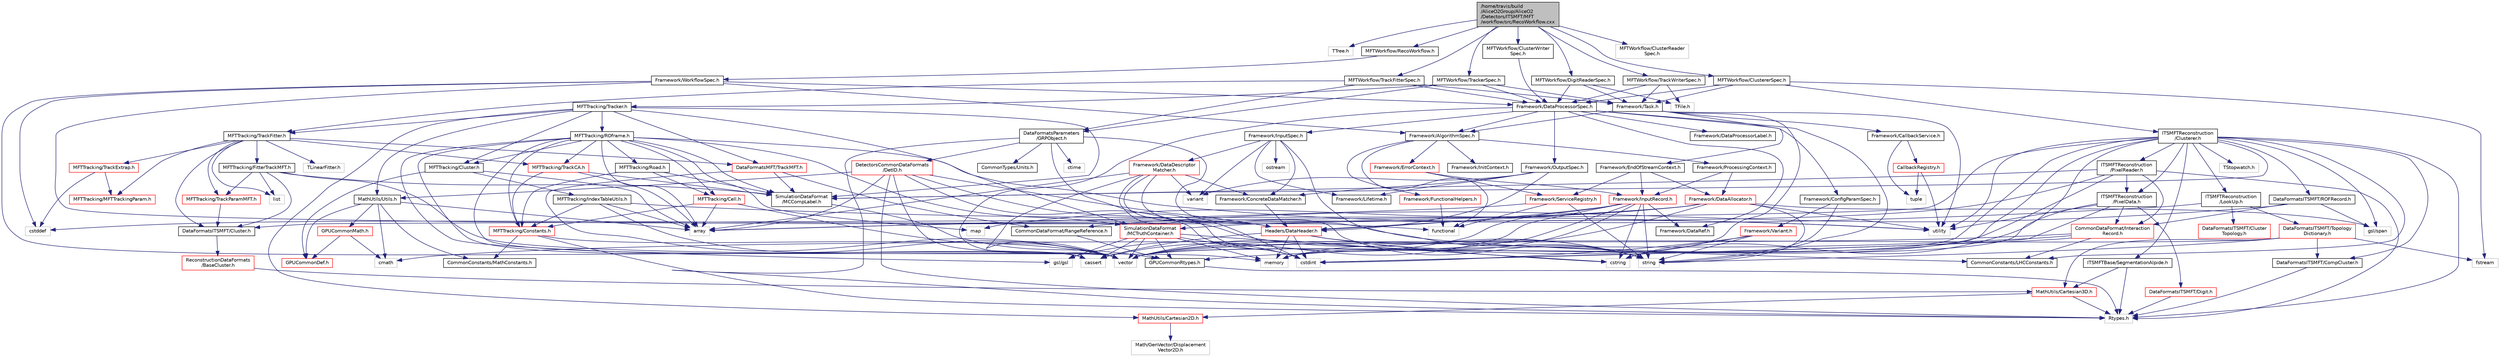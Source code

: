 digraph "/home/travis/build/AliceO2Group/AliceO2/Detectors/ITSMFT/MFT/workflow/src/RecoWorkflow.cxx"
{
 // INTERACTIVE_SVG=YES
  bgcolor="transparent";
  edge [fontname="Helvetica",fontsize="10",labelfontname="Helvetica",labelfontsize="10"];
  node [fontname="Helvetica",fontsize="10",shape=record];
  Node0 [label="/home/travis/build\l/AliceO2Group/AliceO2\l/Detectors/ITSMFT/MFT\l/workflow/src/RecoWorkflow.cxx",height=0.2,width=0.4,color="black", fillcolor="grey75", style="filled", fontcolor="black"];
  Node0 -> Node1 [color="midnightblue",fontsize="10",style="solid",fontname="Helvetica"];
  Node1 [label="TTree.h",height=0.2,width=0.4,color="grey75"];
  Node0 -> Node2 [color="midnightblue",fontsize="10",style="solid",fontname="Helvetica"];
  Node2 [label="MFTWorkflow/RecoWorkflow.h",height=0.2,width=0.4,color="black",URL="$da/d40/ITSMFT_2MFT_2workflow_2include_2MFTWorkflow_2RecoWorkflow_8h.html"];
  Node2 -> Node3 [color="midnightblue",fontsize="10",style="solid",fontname="Helvetica"];
  Node3 [label="Framework/WorkflowSpec.h",height=0.2,width=0.4,color="black",URL="$df/da1/WorkflowSpec_8h.html"];
  Node3 -> Node4 [color="midnightblue",fontsize="10",style="solid",fontname="Helvetica"];
  Node4 [label="Framework/DataProcessorSpec.h",height=0.2,width=0.4,color="black",URL="$d0/df4/DataProcessorSpec_8h.html"];
  Node4 -> Node5 [color="midnightblue",fontsize="10",style="solid",fontname="Helvetica"];
  Node5 [label="Framework/AlgorithmSpec.h",height=0.2,width=0.4,color="black",URL="$d0/d14/AlgorithmSpec_8h.html"];
  Node5 -> Node6 [color="midnightblue",fontsize="10",style="solid",fontname="Helvetica"];
  Node6 [label="Framework/ProcessingContext.h",height=0.2,width=0.4,color="black",URL="$de/d6a/ProcessingContext_8h.html"];
  Node6 -> Node7 [color="midnightblue",fontsize="10",style="solid",fontname="Helvetica"];
  Node7 [label="Framework/InputRecord.h",height=0.2,width=0.4,color="red",URL="$d6/d5c/InputRecord_8h.html"];
  Node7 -> Node8 [color="midnightblue",fontsize="10",style="solid",fontname="Helvetica"];
  Node8 [label="Framework/DataRef.h",height=0.2,width=0.4,color="black",URL="$d5/dfb/DataRef_8h.html"];
  Node7 -> Node47 [color="midnightblue",fontsize="10",style="solid",fontname="Helvetica"];
  Node47 [label="Headers/DataHeader.h",height=0.2,width=0.4,color="red",URL="$dc/dcd/DataHeader_8h.html"];
  Node47 -> Node48 [color="midnightblue",fontsize="10",style="solid",fontname="Helvetica"];
  Node48 [label="cstdint",height=0.2,width=0.4,color="grey75"];
  Node47 -> Node19 [color="midnightblue",fontsize="10",style="solid",fontname="Helvetica"];
  Node19 [label="memory",height=0.2,width=0.4,color="grey75"];
  Node47 -> Node49 [color="midnightblue",fontsize="10",style="solid",fontname="Helvetica"];
  Node49 [label="cassert",height=0.2,width=0.4,color="grey75"];
  Node47 -> Node50 [color="midnightblue",fontsize="10",style="solid",fontname="Helvetica"];
  Node50 [label="cstring",height=0.2,width=0.4,color="grey75"];
  Node47 -> Node53 [color="midnightblue",fontsize="10",style="solid",fontname="Helvetica"];
  Node53 [label="string",height=0.2,width=0.4,color="grey75"];
  Node7 -> Node30 [color="midnightblue",fontsize="10",style="solid",fontname="Helvetica"];
  Node30 [label="gsl/gsl",height=0.2,width=0.4,color="grey75"];
  Node7 -> Node53 [color="midnightblue",fontsize="10",style="solid",fontname="Helvetica"];
  Node7 -> Node26 [color="midnightblue",fontsize="10",style="solid",fontname="Helvetica"];
  Node26 [label="vector",height=0.2,width=0.4,color="grey75"];
  Node7 -> Node50 [color="midnightblue",fontsize="10",style="solid",fontname="Helvetica"];
  Node7 -> Node49 [color="midnightblue",fontsize="10",style="solid",fontname="Helvetica"];
  Node7 -> Node19 [color="midnightblue",fontsize="10",style="solid",fontname="Helvetica"];
  Node6 -> Node91 [color="midnightblue",fontsize="10",style="solid",fontname="Helvetica"];
  Node91 [label="Framework/DataAllocator.h",height=0.2,width=0.4,color="red",URL="$d1/d28/DataAllocator_8h.html"];
  Node91 -> Node47 [color="midnightblue",fontsize="10",style="solid",fontname="Helvetica"];
  Node91 -> Node18 [color="midnightblue",fontsize="10",style="solid",fontname="Helvetica"];
  Node18 [label="gsl/span",height=0.2,width=0.4,color="grey75"];
  Node91 -> Node26 [color="midnightblue",fontsize="10",style="solid",fontname="Helvetica"];
  Node91 -> Node35 [color="midnightblue",fontsize="10",style="solid",fontname="Helvetica"];
  Node35 [label="map",height=0.2,width=0.4,color="grey75"];
  Node91 -> Node53 [color="midnightblue",fontsize="10",style="solid",fontname="Helvetica"];
  Node91 -> Node32 [color="midnightblue",fontsize="10",style="solid",fontname="Helvetica"];
  Node32 [label="utility",height=0.2,width=0.4,color="grey75"];
  Node91 -> Node86 [color="midnightblue",fontsize="10",style="solid",fontname="Helvetica"];
  Node86 [label="cstddef",height=0.2,width=0.4,color="grey75"];
  Node5 -> Node107 [color="midnightblue",fontsize="10",style="solid",fontname="Helvetica"];
  Node107 [label="Framework/ErrorContext.h",height=0.2,width=0.4,color="red",URL="$d7/dad/ErrorContext_8h.html"];
  Node107 -> Node7 [color="midnightblue",fontsize="10",style="solid",fontname="Helvetica"];
  Node107 -> Node108 [color="midnightblue",fontsize="10",style="solid",fontname="Helvetica"];
  Node108 [label="Framework/ServiceRegistry.h",height=0.2,width=0.4,color="red",URL="$d8/d17/ServiceRegistry_8h.html"];
  Node108 -> Node33 [color="midnightblue",fontsize="10",style="solid",fontname="Helvetica"];
  Node33 [label="array",height=0.2,width=0.4,color="grey75"];
  Node108 -> Node85 [color="midnightblue",fontsize="10",style="solid",fontname="Helvetica"];
  Node85 [label="functional",height=0.2,width=0.4,color="grey75"];
  Node108 -> Node53 [color="midnightblue",fontsize="10",style="solid",fontname="Helvetica"];
  Node5 -> Node112 [color="midnightblue",fontsize="10",style="solid",fontname="Helvetica"];
  Node112 [label="Framework/InitContext.h",height=0.2,width=0.4,color="black",URL="$d4/d2b/InitContext_8h.html"];
  Node5 -> Node113 [color="midnightblue",fontsize="10",style="solid",fontname="Helvetica"];
  Node113 [label="Framework/FunctionalHelpers.h",height=0.2,width=0.4,color="red",URL="$de/d9b/FunctionalHelpers_8h.html"];
  Node113 -> Node85 [color="midnightblue",fontsize="10",style="solid",fontname="Helvetica"];
  Node5 -> Node85 [color="midnightblue",fontsize="10",style="solid",fontname="Helvetica"];
  Node4 -> Node115 [color="midnightblue",fontsize="10",style="solid",fontname="Helvetica"];
  Node115 [label="Framework/ConfigParamSpec.h",height=0.2,width=0.4,color="black",URL="$d0/d1c/ConfigParamSpec_8h.html"];
  Node115 -> Node116 [color="midnightblue",fontsize="10",style="solid",fontname="Helvetica"];
  Node116 [label="Framework/Variant.h",height=0.2,width=0.4,color="red",URL="$de/d56/Variant_8h.html"];
  Node116 -> Node50 [color="midnightblue",fontsize="10",style="solid",fontname="Helvetica"];
  Node116 -> Node48 [color="midnightblue",fontsize="10",style="solid",fontname="Helvetica"];
  Node116 -> Node53 [color="midnightblue",fontsize="10",style="solid",fontname="Helvetica"];
  Node115 -> Node53 [color="midnightblue",fontsize="10",style="solid",fontname="Helvetica"];
  Node4 -> Node120 [color="midnightblue",fontsize="10",style="solid",fontname="Helvetica"];
  Node120 [label="Framework/DataProcessorLabel.h",height=0.2,width=0.4,color="black",URL="$d1/df2/DataProcessorLabel_8h.html"];
  Node4 -> Node8 [color="midnightblue",fontsize="10",style="solid",fontname="Helvetica"];
  Node4 -> Node59 [color="midnightblue",fontsize="10",style="solid",fontname="Helvetica"];
  Node59 [label="Framework/InputSpec.h",height=0.2,width=0.4,color="black",URL="$d5/d3f/InputSpec_8h.html"];
  Node59 -> Node56 [color="midnightblue",fontsize="10",style="solid",fontname="Helvetica"];
  Node56 [label="Framework/Lifetime.h",height=0.2,width=0.4,color="black",URL="$dc/dca/Lifetime_8h.html"];
  Node59 -> Node57 [color="midnightblue",fontsize="10",style="solid",fontname="Helvetica"];
  Node57 [label="Framework/ConcreteDataMatcher.h",height=0.2,width=0.4,color="black",URL="$d0/d1b/ConcreteDataMatcher_8h.html"];
  Node57 -> Node47 [color="midnightblue",fontsize="10",style="solid",fontname="Helvetica"];
  Node59 -> Node60 [color="midnightblue",fontsize="10",style="solid",fontname="Helvetica"];
  Node60 [label="Framework/DataDescriptor\lMatcher.h",height=0.2,width=0.4,color="red",URL="$d3/da3/DataDescriptorMatcher_8h.html"];
  Node60 -> Node57 [color="midnightblue",fontsize="10",style="solid",fontname="Helvetica"];
  Node60 -> Node47 [color="midnightblue",fontsize="10",style="solid",fontname="Helvetica"];
  Node60 -> Node33 [color="midnightblue",fontsize="10",style="solid",fontname="Helvetica"];
  Node60 -> Node48 [color="midnightblue",fontsize="10",style="solid",fontname="Helvetica"];
  Node60 -> Node53 [color="midnightblue",fontsize="10",style="solid",fontname="Helvetica"];
  Node60 -> Node58 [color="midnightblue",fontsize="10",style="solid",fontname="Helvetica"];
  Node58 [label="variant",height=0.2,width=0.4,color="grey75"];
  Node60 -> Node26 [color="midnightblue",fontsize="10",style="solid",fontname="Helvetica"];
  Node59 -> Node53 [color="midnightblue",fontsize="10",style="solid",fontname="Helvetica"];
  Node59 -> Node77 [color="midnightblue",fontsize="10",style="solid",fontname="Helvetica"];
  Node77 [label="ostream",height=0.2,width=0.4,color="grey75"];
  Node59 -> Node58 [color="midnightblue",fontsize="10",style="solid",fontname="Helvetica"];
  Node4 -> Node46 [color="midnightblue",fontsize="10",style="solid",fontname="Helvetica"];
  Node46 [label="Framework/OutputSpec.h",height=0.2,width=0.4,color="black",URL="$db/d2d/OutputSpec_8h.html"];
  Node46 -> Node47 [color="midnightblue",fontsize="10",style="solid",fontname="Helvetica"];
  Node46 -> Node56 [color="midnightblue",fontsize="10",style="solid",fontname="Helvetica"];
  Node46 -> Node57 [color="midnightblue",fontsize="10",style="solid",fontname="Helvetica"];
  Node46 -> Node58 [color="midnightblue",fontsize="10",style="solid",fontname="Helvetica"];
  Node4 -> Node53 [color="midnightblue",fontsize="10",style="solid",fontname="Helvetica"];
  Node4 -> Node26 [color="midnightblue",fontsize="10",style="solid",fontname="Helvetica"];
  Node3 -> Node5 [color="midnightblue",fontsize="10",style="solid",fontname="Helvetica"];
  Node3 -> Node26 [color="midnightblue",fontsize="10",style="solid",fontname="Helvetica"];
  Node3 -> Node85 [color="midnightblue",fontsize="10",style="solid",fontname="Helvetica"];
  Node3 -> Node86 [color="midnightblue",fontsize="10",style="solid",fontname="Helvetica"];
  Node0 -> Node121 [color="midnightblue",fontsize="10",style="solid",fontname="Helvetica"];
  Node121 [label="MFTWorkflow/DigitReaderSpec.h",height=0.2,width=0.4,color="black",URL="$dd/d1c/ITSMFT_2MFT_2workflow_2include_2MFTWorkflow_2DigitReaderSpec_8h.html"];
  Node121 -> Node122 [color="midnightblue",fontsize="10",style="solid",fontname="Helvetica"];
  Node122 [label="TFile.h",height=0.2,width=0.4,color="grey75"];
  Node121 -> Node4 [color="midnightblue",fontsize="10",style="solid",fontname="Helvetica"];
  Node121 -> Node123 [color="midnightblue",fontsize="10",style="solid",fontname="Helvetica"];
  Node123 [label="Framework/Task.h",height=0.2,width=0.4,color="black",URL="$df/d4f/Task_8h.html"];
  Node123 -> Node5 [color="midnightblue",fontsize="10",style="solid",fontname="Helvetica"];
  Node123 -> Node124 [color="midnightblue",fontsize="10",style="solid",fontname="Helvetica"];
  Node124 [label="Framework/CallbackService.h",height=0.2,width=0.4,color="black",URL="$d9/d7f/CallbackService_8h.html"];
  Node124 -> Node125 [color="midnightblue",fontsize="10",style="solid",fontname="Helvetica"];
  Node125 [label="CallbackRegistry.h",height=0.2,width=0.4,color="red",URL="$d7/d3e/CallbackRegistry_8h.html",tooltip="A generic registry for callbacks. "];
  Node125 -> Node126 [color="midnightblue",fontsize="10",style="solid",fontname="Helvetica"];
  Node126 [label="tuple",height=0.2,width=0.4,color="grey75"];
  Node125 -> Node32 [color="midnightblue",fontsize="10",style="solid",fontname="Helvetica"];
  Node124 -> Node126 [color="midnightblue",fontsize="10",style="solid",fontname="Helvetica"];
  Node123 -> Node127 [color="midnightblue",fontsize="10",style="solid",fontname="Helvetica"];
  Node127 [label="Framework/EndOfStreamContext.h",height=0.2,width=0.4,color="black",URL="$d0/d77/EndOfStreamContext_8h.html"];
  Node127 -> Node7 [color="midnightblue",fontsize="10",style="solid",fontname="Helvetica"];
  Node127 -> Node108 [color="midnightblue",fontsize="10",style="solid",fontname="Helvetica"];
  Node127 -> Node91 [color="midnightblue",fontsize="10",style="solid",fontname="Helvetica"];
  Node123 -> Node32 [color="midnightblue",fontsize="10",style="solid",fontname="Helvetica"];
  Node123 -> Node19 [color="midnightblue",fontsize="10",style="solid",fontname="Helvetica"];
  Node0 -> Node128 [color="midnightblue",fontsize="10",style="solid",fontname="Helvetica"];
  Node128 [label="MFTWorkflow/ClustererSpec.h",height=0.2,width=0.4,color="black",URL="$d4/d5e/ITSMFT_2MFT_2workflow_2include_2MFTWorkflow_2ClustererSpec_8h.html"];
  Node128 -> Node129 [color="midnightblue",fontsize="10",style="solid",fontname="Helvetica"];
  Node129 [label="fstream",height=0.2,width=0.4,color="grey75"];
  Node128 -> Node4 [color="midnightblue",fontsize="10",style="solid",fontname="Helvetica"];
  Node128 -> Node123 [color="midnightblue",fontsize="10",style="solid",fontname="Helvetica"];
  Node128 -> Node130 [color="midnightblue",fontsize="10",style="solid",fontname="Helvetica"];
  Node130 [label="ITSMFTReconstruction\l/Clusterer.h",height=0.2,width=0.4,color="black",URL="$d6/d04/ITSMFT_2common_2reconstruction_2include_2ITSMFTReconstruction_2Clusterer_8h.html"];
  Node130 -> Node32 [color="midnightblue",fontsize="10",style="solid",fontname="Helvetica"];
  Node130 -> Node26 [color="midnightblue",fontsize="10",style="solid",fontname="Helvetica"];
  Node130 -> Node50 [color="midnightblue",fontsize="10",style="solid",fontname="Helvetica"];
  Node130 -> Node19 [color="midnightblue",fontsize="10",style="solid",fontname="Helvetica"];
  Node130 -> Node18 [color="midnightblue",fontsize="10",style="solid",fontname="Helvetica"];
  Node130 -> Node131 [color="midnightblue",fontsize="10",style="solid",fontname="Helvetica"];
  Node131 [label="ITSMFTBase/SegmentationAlpide.h",height=0.2,width=0.4,color="black",URL="$d3/dba/SegmentationAlpide_8h.html",tooltip="Definition of the SegmentationAlpide class. "];
  Node131 -> Node132 [color="midnightblue",fontsize="10",style="solid",fontname="Helvetica"];
  Node132 [label="Rtypes.h",height=0.2,width=0.4,color="grey75"];
  Node131 -> Node133 [color="midnightblue",fontsize="10",style="solid",fontname="Helvetica"];
  Node133 [label="MathUtils/Cartesian3D.h",height=0.2,width=0.4,color="red",URL="$dd/d76/Cartesian3D_8h.html"];
  Node133 -> Node132 [color="midnightblue",fontsize="10",style="solid",fontname="Helvetica"];
  Node133 -> Node140 [color="midnightblue",fontsize="10",style="solid",fontname="Helvetica"];
  Node140 [label="MathUtils/Cartesian2D.h",height=0.2,width=0.4,color="red",URL="$d2/dd0/Cartesian2D_8h.html"];
  Node140 -> Node141 [color="midnightblue",fontsize="10",style="solid",fontname="Helvetica"];
  Node141 [label="Math/GenVector/Displacement\lVector2D.h",height=0.2,width=0.4,color="grey75"];
  Node130 -> Node143 [color="midnightblue",fontsize="10",style="solid",fontname="Helvetica"];
  Node143 [label="DataFormatsITSMFT/Cluster.h",height=0.2,width=0.4,color="black",URL="$d1/d62/DataFormats_2Detectors_2ITSMFT_2common_2include_2DataFormatsITSMFT_2Cluster_8h.html"];
  Node143 -> Node144 [color="midnightblue",fontsize="10",style="solid",fontname="Helvetica"];
  Node144 [label="ReconstructionDataFormats\l/BaseCluster.h",height=0.2,width=0.4,color="red",URL="$d4/de2/BaseCluster_8h.html"];
  Node144 -> Node133 [color="midnightblue",fontsize="10",style="solid",fontname="Helvetica"];
  Node130 -> Node161 [color="midnightblue",fontsize="10",style="solid",fontname="Helvetica"];
  Node161 [label="DataFormatsITSMFT/CompCluster.h",height=0.2,width=0.4,color="black",URL="$df/de4/CompCluster_8h.html",tooltip="Definition of the ITSMFT compact cluster. "];
  Node161 -> Node132 [color="midnightblue",fontsize="10",style="solid",fontname="Helvetica"];
  Node130 -> Node162 [color="midnightblue",fontsize="10",style="solid",fontname="Helvetica"];
  Node162 [label="DataFormatsITSMFT/ROFRecord.h",height=0.2,width=0.4,color="black",URL="$d0/dc6/ITSMFT_2common_2include_2DataFormatsITSMFT_2ROFRecord_8h.html"];
  Node162 -> Node163 [color="midnightblue",fontsize="10",style="solid",fontname="Helvetica"];
  Node163 [label="CommonDataFormat/RangeReference.h",height=0.2,width=0.4,color="black",URL="$de/d64/RangeReference_8h.html",tooltip="Class to refer to the 1st entry and N elements of some group in the continuous container. "];
  Node163 -> Node152 [color="midnightblue",fontsize="10",style="solid",fontname="Helvetica"];
  Node152 [label="GPUCommonRtypes.h",height=0.2,width=0.4,color="black",URL="$d2/d45/GPUCommonRtypes_8h.html"];
  Node152 -> Node132 [color="midnightblue",fontsize="10",style="solid",fontname="Helvetica"];
  Node162 -> Node164 [color="midnightblue",fontsize="10",style="solid",fontname="Helvetica"];
  Node164 [label="CommonDataFormat/Interaction\lRecord.h",height=0.2,width=0.4,color="red",URL="$d9/d80/InteractionRecord_8h.html"];
  Node164 -> Node152 [color="midnightblue",fontsize="10",style="solid",fontname="Helvetica"];
  Node164 -> Node155 [color="midnightblue",fontsize="10",style="solid",fontname="Helvetica"];
  Node155 [label="cmath",height=0.2,width=0.4,color="grey75"];
  Node164 -> Node48 [color="midnightblue",fontsize="10",style="solid",fontname="Helvetica"];
  Node164 -> Node165 [color="midnightblue",fontsize="10",style="solid",fontname="Helvetica"];
  Node165 [label="CommonConstants/LHCConstants.h",height=0.2,width=0.4,color="black",URL="$d4/dc6/LHCConstants_8h.html",tooltip="Header to collect LHC related constants. "];
  Node162 -> Node18 [color="midnightblue",fontsize="10",style="solid",fontname="Helvetica"];
  Node130 -> Node166 [color="midnightblue",fontsize="10",style="solid",fontname="Helvetica"];
  Node166 [label="ITSMFTReconstruction\l/PixelReader.h",height=0.2,width=0.4,color="black",URL="$df/d2e/PixelReader_8h.html",tooltip="Abstract class for Alpide data reader class. "];
  Node166 -> Node132 [color="midnightblue",fontsize="10",style="solid",fontname="Helvetica"];
  Node166 -> Node167 [color="midnightblue",fontsize="10",style="solid",fontname="Helvetica"];
  Node167 [label="ITSMFTReconstruction\l/PixelData.h",height=0.2,width=0.4,color="black",URL="$da/d8d/PixelData_8h.html",tooltip="Transient data classes for single pixel and set of pixels from current chip. "];
  Node167 -> Node168 [color="midnightblue",fontsize="10",style="solid",fontname="Helvetica"];
  Node168 [label="DataFormatsITSMFT/Digit.h",height=0.2,width=0.4,color="red",URL="$d3/d1e/DataFormats_2Detectors_2ITSMFT_2common_2include_2DataFormatsITSMFT_2Digit_8h.html"];
  Node168 -> Node132 [color="midnightblue",fontsize="10",style="solid",fontname="Helvetica"];
  Node167 -> Node164 [color="midnightblue",fontsize="10",style="solid",fontname="Helvetica"];
  Node167 -> Node26 [color="midnightblue",fontsize="10",style="solid",fontname="Helvetica"];
  Node167 -> Node32 [color="midnightblue",fontsize="10",style="solid",fontname="Helvetica"];
  Node167 -> Node48 [color="midnightblue",fontsize="10",style="solid",fontname="Helvetica"];
  Node166 -> Node169 [color="midnightblue",fontsize="10",style="solid",fontname="Helvetica"];
  Node169 [label="SimulationDataFormat\l/MCCompLabel.h",height=0.2,width=0.4,color="black",URL="$d7/dcd/MCCompLabel_8h.html"];
  Node169 -> Node152 [color="midnightblue",fontsize="10",style="solid",fontname="Helvetica"];
  Node166 -> Node170 [color="midnightblue",fontsize="10",style="solid",fontname="Helvetica"];
  Node170 [label="SimulationDataFormat\l/MCTruthContainer.h",height=0.2,width=0.4,color="red",URL="$db/d14/MCTruthContainer_8h.html",tooltip="Definition of a container to keep Monte Carlo truth external to simulation objects. "];
  Node170 -> Node152 [color="midnightblue",fontsize="10",style="solid",fontname="Helvetica"];
  Node170 -> Node48 [color="midnightblue",fontsize="10",style="solid",fontname="Helvetica"];
  Node170 -> Node49 [color="midnightblue",fontsize="10",style="solid",fontname="Helvetica"];
  Node170 -> Node30 [color="midnightblue",fontsize="10",style="solid",fontname="Helvetica"];
  Node170 -> Node50 [color="midnightblue",fontsize="10",style="solid",fontname="Helvetica"];
  Node170 -> Node19 [color="midnightblue",fontsize="10",style="solid",fontname="Helvetica"];
  Node170 -> Node26 [color="midnightblue",fontsize="10",style="solid",fontname="Helvetica"];
  Node166 -> Node164 [color="midnightblue",fontsize="10",style="solid",fontname="Helvetica"];
  Node166 -> Node26 [color="midnightblue",fontsize="10",style="solid",fontname="Helvetica"];
  Node130 -> Node167 [color="midnightblue",fontsize="10",style="solid",fontname="Helvetica"];
  Node130 -> Node171 [color="midnightblue",fontsize="10",style="solid",fontname="Helvetica"];
  Node171 [label="ITSMFTReconstruction\l/LookUp.h",height=0.2,width=0.4,color="black",URL="$df/ddf/LookUp_8h.html",tooltip="Definition of the LookUp class. "];
  Node171 -> Node33 [color="midnightblue",fontsize="10",style="solid",fontname="Helvetica"];
  Node171 -> Node172 [color="midnightblue",fontsize="10",style="solid",fontname="Helvetica"];
  Node172 [label="DataFormatsITSMFT/Cluster\lTopology.h",height=0.2,width=0.4,color="red",URL="$d8/ddb/ClusterTopology_8h.html",tooltip="Definition of the ClusterTopology class. "];
  Node171 -> Node174 [color="midnightblue",fontsize="10",style="solid",fontname="Helvetica"];
  Node174 [label="DataFormatsITSMFT/Topology\lDictionary.h",height=0.2,width=0.4,color="red",URL="$d1/d08/TopologyDictionary_8h.html",tooltip="Definition of the ClusterTopology class. "];
  Node174 -> Node129 [color="midnightblue",fontsize="10",style="solid",fontname="Helvetica"];
  Node174 -> Node53 [color="midnightblue",fontsize="10",style="solid",fontname="Helvetica"];
  Node174 -> Node26 [color="midnightblue",fontsize="10",style="solid",fontname="Helvetica"];
  Node174 -> Node133 [color="midnightblue",fontsize="10",style="solid",fontname="Helvetica"];
  Node174 -> Node161 [color="midnightblue",fontsize="10",style="solid",fontname="Helvetica"];
  Node130 -> Node169 [color="midnightblue",fontsize="10",style="solid",fontname="Helvetica"];
  Node130 -> Node165 [color="midnightblue",fontsize="10",style="solid",fontname="Helvetica"];
  Node130 -> Node132 [color="midnightblue",fontsize="10",style="solid",fontname="Helvetica"];
  Node130 -> Node177 [color="midnightblue",fontsize="10",style="solid",fontname="Helvetica"];
  Node177 [label="TStopwatch.h",height=0.2,width=0.4,color="grey75"];
  Node0 -> Node178 [color="midnightblue",fontsize="10",style="solid",fontname="Helvetica"];
  Node178 [label="MFTWorkflow/ClusterWriter\lSpec.h",height=0.2,width=0.4,color="black",URL="$df/d72/MFT_2workflow_2include_2MFTWorkflow_2ClusterWriterSpec_8h.html"];
  Node178 -> Node4 [color="midnightblue",fontsize="10",style="solid",fontname="Helvetica"];
  Node0 -> Node179 [color="midnightblue",fontsize="10",style="solid",fontname="Helvetica"];
  Node179 [label="MFTWorkflow/ClusterReader\lSpec.h",height=0.2,width=0.4,color="grey75"];
  Node0 -> Node180 [color="midnightblue",fontsize="10",style="solid",fontname="Helvetica"];
  Node180 [label="MFTWorkflow/TrackerSpec.h",height=0.2,width=0.4,color="black",URL="$d8/da1/ITSMFT_2MFT_2workflow_2include_2MFTWorkflow_2TrackerSpec_8h.html"];
  Node180 -> Node181 [color="midnightblue",fontsize="10",style="solid",fontname="Helvetica"];
  Node181 [label="MFTTracking/Tracker.h",height=0.2,width=0.4,color="black",URL="$dd/dbf/ITSMFT_2MFT_2tracking_2include_2MFTTracking_2Tracker_8h.html"];
  Node181 -> Node182 [color="midnightblue",fontsize="10",style="solid",fontname="Helvetica"];
  Node182 [label="MFTTracking/ROframe.h",height=0.2,width=0.4,color="black",URL="$d3/d72/MFT_2tracking_2include_2MFTTracking_2ROframe_8h.html"];
  Node182 -> Node33 [color="midnightblue",fontsize="10",style="solid",fontname="Helvetica"];
  Node182 -> Node26 [color="midnightblue",fontsize="10",style="solid",fontname="Helvetica"];
  Node182 -> Node32 [color="midnightblue",fontsize="10",style="solid",fontname="Helvetica"];
  Node182 -> Node49 [color="midnightblue",fontsize="10",style="solid",fontname="Helvetica"];
  Node182 -> Node30 [color="midnightblue",fontsize="10",style="solid",fontname="Helvetica"];
  Node182 -> Node35 [color="midnightblue",fontsize="10",style="solid",fontname="Helvetica"];
  Node182 -> Node183 [color="midnightblue",fontsize="10",style="solid",fontname="Helvetica"];
  Node183 [label="MFTTracking/Cluster.h",height=0.2,width=0.4,color="black",URL="$d5/df9/Detectors_2ITSMFT_2MFT_2tracking_2include_2MFTTracking_2Cluster_8h.html"];
  Node183 -> Node33 [color="midnightblue",fontsize="10",style="solid",fontname="Helvetica"];
  Node183 -> Node184 [color="midnightblue",fontsize="10",style="solid",fontname="Helvetica"];
  Node184 [label="MFTTracking/IndexTableUtils.h",height=0.2,width=0.4,color="black",URL="$df/d8e/MFT_2tracking_2include_2MFTTracking_2IndexTableUtils_8h.html"];
  Node184 -> Node33 [color="midnightblue",fontsize="10",style="solid",fontname="Helvetica"];
  Node184 -> Node32 [color="midnightblue",fontsize="10",style="solid",fontname="Helvetica"];
  Node184 -> Node26 [color="midnightblue",fontsize="10",style="solid",fontname="Helvetica"];
  Node184 -> Node185 [color="midnightblue",fontsize="10",style="solid",fontname="Helvetica"];
  Node185 [label="MFTTracking/Constants.h",height=0.2,width=0.4,color="red",URL="$df/db8/Detectors_2ITSMFT_2MFT_2tracking_2include_2MFTTracking_2Constants_8h.html"];
  Node185 -> Node26 [color="midnightblue",fontsize="10",style="solid",fontname="Helvetica"];
  Node185 -> Node132 [color="midnightblue",fontsize="10",style="solid",fontname="Helvetica"];
  Node185 -> Node160 [color="midnightblue",fontsize="10",style="solid",fontname="Helvetica"];
  Node160 [label="CommonConstants/MathConstants.h",height=0.2,width=0.4,color="black",URL="$d6/d84/MathConstants_8h.html",tooltip="useful math constants "];
  Node183 -> Node156 [color="midnightblue",fontsize="10",style="solid",fontname="Helvetica"];
  Node156 [label="GPUCommonDef.h",height=0.2,width=0.4,color="red",URL="$df/d21/GPUCommonDef_8h.html"];
  Node182 -> Node185 [color="midnightblue",fontsize="10",style="solid",fontname="Helvetica"];
  Node182 -> Node186 [color="midnightblue",fontsize="10",style="solid",fontname="Helvetica"];
  Node186 [label="MFTTracking/Cell.h",height=0.2,width=0.4,color="red",URL="$d1/d96/Detectors_2ITSMFT_2MFT_2tracking_2include_2MFTTracking_2Cell_8h.html"];
  Node186 -> Node33 [color="midnightblue",fontsize="10",style="solid",fontname="Helvetica"];
  Node186 -> Node26 [color="midnightblue",fontsize="10",style="solid",fontname="Helvetica"];
  Node186 -> Node185 [color="midnightblue",fontsize="10",style="solid",fontname="Helvetica"];
  Node182 -> Node187 [color="midnightblue",fontsize="10",style="solid",fontname="Helvetica"];
  Node187 [label="MFTTracking/TrackCA.h",height=0.2,width=0.4,color="red",URL="$d9/da4/TrackCA_8h.html",tooltip="Standalone classes for the track found by the Linear-Track-Finder (LTF) and by the Cellular-Automaton..."];
  Node187 -> Node33 [color="midnightblue",fontsize="10",style="solid",fontname="Helvetica"];
  Node187 -> Node169 [color="midnightblue",fontsize="10",style="solid",fontname="Helvetica"];
  Node187 -> Node185 [color="midnightblue",fontsize="10",style="solid",fontname="Helvetica"];
  Node182 -> Node189 [color="midnightblue",fontsize="10",style="solid",fontname="Helvetica"];
  Node189 [label="MFTTracking/Road.h",height=0.2,width=0.4,color="black",URL="$d8/d7a/MFT_2tracking_2include_2MFTTracking_2Road_8h.html"];
  Node189 -> Node186 [color="midnightblue",fontsize="10",style="solid",fontname="Helvetica"];
  Node189 -> Node185 [color="midnightblue",fontsize="10",style="solid",fontname="Helvetica"];
  Node189 -> Node169 [color="midnightblue",fontsize="10",style="solid",fontname="Helvetica"];
  Node182 -> Node169 [color="midnightblue",fontsize="10",style="solid",fontname="Helvetica"];
  Node182 -> Node170 [color="midnightblue",fontsize="10",style="solid",fontname="Helvetica"];
  Node181 -> Node190 [color="midnightblue",fontsize="10",style="solid",fontname="Helvetica"];
  Node190 [label="MFTTracking/TrackFitter.h",height=0.2,width=0.4,color="black",URL="$d7/d0b/ITSMFT_2MFT_2tracking_2include_2MFTTracking_2TrackFitter_8h.html"];
  Node190 -> Node187 [color="midnightblue",fontsize="10",style="solid",fontname="Helvetica"];
  Node190 -> Node191 [color="midnightblue",fontsize="10",style="solid",fontname="Helvetica"];
  Node191 [label="MFTTracking/FitterTrackMFT.h",height=0.2,width=0.4,color="black",URL="$da/d9a/FitterTrackMFT_8h.html",tooltip="Definition of the MFT track for internal use by the fitter. "];
  Node191 -> Node34 [color="midnightblue",fontsize="10",style="solid",fontname="Helvetica"];
  Node34 [label="list",height=0.2,width=0.4,color="grey75"];
  Node191 -> Node19 [color="midnightblue",fontsize="10",style="solid",fontname="Helvetica"];
  Node191 -> Node143 [color="midnightblue",fontsize="10",style="solid",fontname="Helvetica"];
  Node191 -> Node192 [color="midnightblue",fontsize="10",style="solid",fontname="Helvetica"];
  Node192 [label="MFTTracking/TrackParamMFT.h",height=0.2,width=0.4,color="red",URL="$d3/d5b/TrackParamMFT_8h.html",tooltip="Definition of the MFT track parameters for internal use. "];
  Node192 -> Node143 [color="midnightblue",fontsize="10",style="solid",fontname="Helvetica"];
  Node191 -> Node169 [color="midnightblue",fontsize="10",style="solid",fontname="Helvetica"];
  Node190 -> Node192 [color="midnightblue",fontsize="10",style="solid",fontname="Helvetica"];
  Node190 -> Node196 [color="midnightblue",fontsize="10",style="solid",fontname="Helvetica"];
  Node196 [label="MFTTracking/TrackExtrap.h",height=0.2,width=0.4,color="red",URL="$dc/d52/ITSMFT_2MFT_2tracking_2include_2MFTTracking_2TrackExtrap_8h.html"];
  Node196 -> Node86 [color="midnightblue",fontsize="10",style="solid",fontname="Helvetica"];
  Node196 -> Node197 [color="midnightblue",fontsize="10",style="solid",fontname="Helvetica"];
  Node197 [label="MFTTracking/MFTTrackingParam.h",height=0.2,width=0.4,color="red",URL="$d0/d87/MFTTrackingParam_8h.html"];
  Node190 -> Node197 [color="midnightblue",fontsize="10",style="solid",fontname="Helvetica"];
  Node190 -> Node201 [color="midnightblue",fontsize="10",style="solid",fontname="Helvetica"];
  Node201 [label="DataFormatsMFT/TrackMFT.h",height=0.2,width=0.4,color="red",URL="$db/dd0/TrackMFT_8h.html"];
  Node201 -> Node26 [color="midnightblue",fontsize="10",style="solid",fontname="Helvetica"];
  Node201 -> Node163 [color="midnightblue",fontsize="10",style="solid",fontname="Helvetica"];
  Node201 -> Node169 [color="midnightblue",fontsize="10",style="solid",fontname="Helvetica"];
  Node190 -> Node143 [color="midnightblue",fontsize="10",style="solid",fontname="Helvetica"];
  Node190 -> Node203 [color="midnightblue",fontsize="10",style="solid",fontname="Helvetica"];
  Node203 [label="TLinearFitter.h",height=0.2,width=0.4,color="grey75"];
  Node190 -> Node34 [color="midnightblue",fontsize="10",style="solid",fontname="Helvetica"];
  Node181 -> Node183 [color="midnightblue",fontsize="10",style="solid",fontname="Helvetica"];
  Node181 -> Node154 [color="midnightblue",fontsize="10",style="solid",fontname="Helvetica"];
  Node154 [label="MathUtils/Utils.h",height=0.2,width=0.4,color="black",URL="$d9/d52/Common_2MathUtils_2include_2MathUtils_2Utils_8h.html"];
  Node154 -> Node33 [color="midnightblue",fontsize="10",style="solid",fontname="Helvetica"];
  Node154 -> Node155 [color="midnightblue",fontsize="10",style="solid",fontname="Helvetica"];
  Node154 -> Node156 [color="midnightblue",fontsize="10",style="solid",fontname="Helvetica"];
  Node154 -> Node159 [color="midnightblue",fontsize="10",style="solid",fontname="Helvetica"];
  Node159 [label="GPUCommonMath.h",height=0.2,width=0.4,color="red",URL="$d6/da2/GPUCommonMath_8h.html"];
  Node159 -> Node156 [color="midnightblue",fontsize="10",style="solid",fontname="Helvetica"];
  Node159 -> Node155 [color="midnightblue",fontsize="10",style="solid",fontname="Helvetica"];
  Node154 -> Node160 [color="midnightblue",fontsize="10",style="solid",fontname="Helvetica"];
  Node181 -> Node140 [color="midnightblue",fontsize="10",style="solid",fontname="Helvetica"];
  Node181 -> Node201 [color="midnightblue",fontsize="10",style="solid",fontname="Helvetica"];
  Node181 -> Node169 [color="midnightblue",fontsize="10",style="solid",fontname="Helvetica"];
  Node181 -> Node170 [color="midnightblue",fontsize="10",style="solid",fontname="Helvetica"];
  Node180 -> Node4 [color="midnightblue",fontsize="10",style="solid",fontname="Helvetica"];
  Node180 -> Node123 [color="midnightblue",fontsize="10",style="solid",fontname="Helvetica"];
  Node180 -> Node204 [color="midnightblue",fontsize="10",style="solid",fontname="Helvetica"];
  Node204 [label="DataFormatsParameters\l/GRPObject.h",height=0.2,width=0.4,color="black",URL="$de/d28/GRPObject_8h.html",tooltip="Header of the General Run Parameters object. "];
  Node204 -> Node132 [color="midnightblue",fontsize="10",style="solid",fontname="Helvetica"];
  Node204 -> Node48 [color="midnightblue",fontsize="10",style="solid",fontname="Helvetica"];
  Node204 -> Node205 [color="midnightblue",fontsize="10",style="solid",fontname="Helvetica"];
  Node205 [label="ctime",height=0.2,width=0.4,color="grey75"];
  Node204 -> Node165 [color="midnightblue",fontsize="10",style="solid",fontname="Helvetica"];
  Node204 -> Node206 [color="midnightblue",fontsize="10",style="solid",fontname="Helvetica"];
  Node206 [label="CommonTypes/Units.h",height=0.2,width=0.4,color="black",URL="$da/d58/Units_8h.html",tooltip="Header to collect definitions for different units. "];
  Node204 -> Node153 [color="midnightblue",fontsize="10",style="solid",fontname="Helvetica"];
  Node153 [label="DetectorsCommonDataFormats\l/DetID.h",height=0.2,width=0.4,color="red",URL="$d6/d31/DetID_8h.html"];
  Node153 -> Node132 [color="midnightblue",fontsize="10",style="solid",fontname="Helvetica"];
  Node153 -> Node33 [color="midnightblue",fontsize="10",style="solid",fontname="Helvetica"];
  Node153 -> Node49 [color="midnightblue",fontsize="10",style="solid",fontname="Helvetica"];
  Node153 -> Node48 [color="midnightblue",fontsize="10",style="solid",fontname="Helvetica"];
  Node153 -> Node53 [color="midnightblue",fontsize="10",style="solid",fontname="Helvetica"];
  Node153 -> Node154 [color="midnightblue",fontsize="10",style="solid",fontname="Helvetica"];
  Node153 -> Node47 [color="midnightblue",fontsize="10",style="solid",fontname="Helvetica"];
  Node0 -> Node207 [color="midnightblue",fontsize="10",style="solid",fontname="Helvetica"];
  Node207 [label="MFTWorkflow/TrackFitterSpec.h",height=0.2,width=0.4,color="black",URL="$d0/de4/ITSMFT_2MFT_2workflow_2include_2MFTWorkflow_2TrackFitterSpec_8h.html"];
  Node207 -> Node190 [color="midnightblue",fontsize="10",style="solid",fontname="Helvetica"];
  Node207 -> Node204 [color="midnightblue",fontsize="10",style="solid",fontname="Helvetica"];
  Node207 -> Node4 [color="midnightblue",fontsize="10",style="solid",fontname="Helvetica"];
  Node207 -> Node123 [color="midnightblue",fontsize="10",style="solid",fontname="Helvetica"];
  Node0 -> Node208 [color="midnightblue",fontsize="10",style="solid",fontname="Helvetica"];
  Node208 [label="MFTWorkflow/TrackWriterSpec.h",height=0.2,width=0.4,color="black",URL="$d8/dc1/MFT_2workflow_2include_2MFTWorkflow_2TrackWriterSpec_8h.html"];
  Node208 -> Node122 [color="midnightblue",fontsize="10",style="solid",fontname="Helvetica"];
  Node208 -> Node4 [color="midnightblue",fontsize="10",style="solid",fontname="Helvetica"];
  Node208 -> Node123 [color="midnightblue",fontsize="10",style="solid",fontname="Helvetica"];
}

